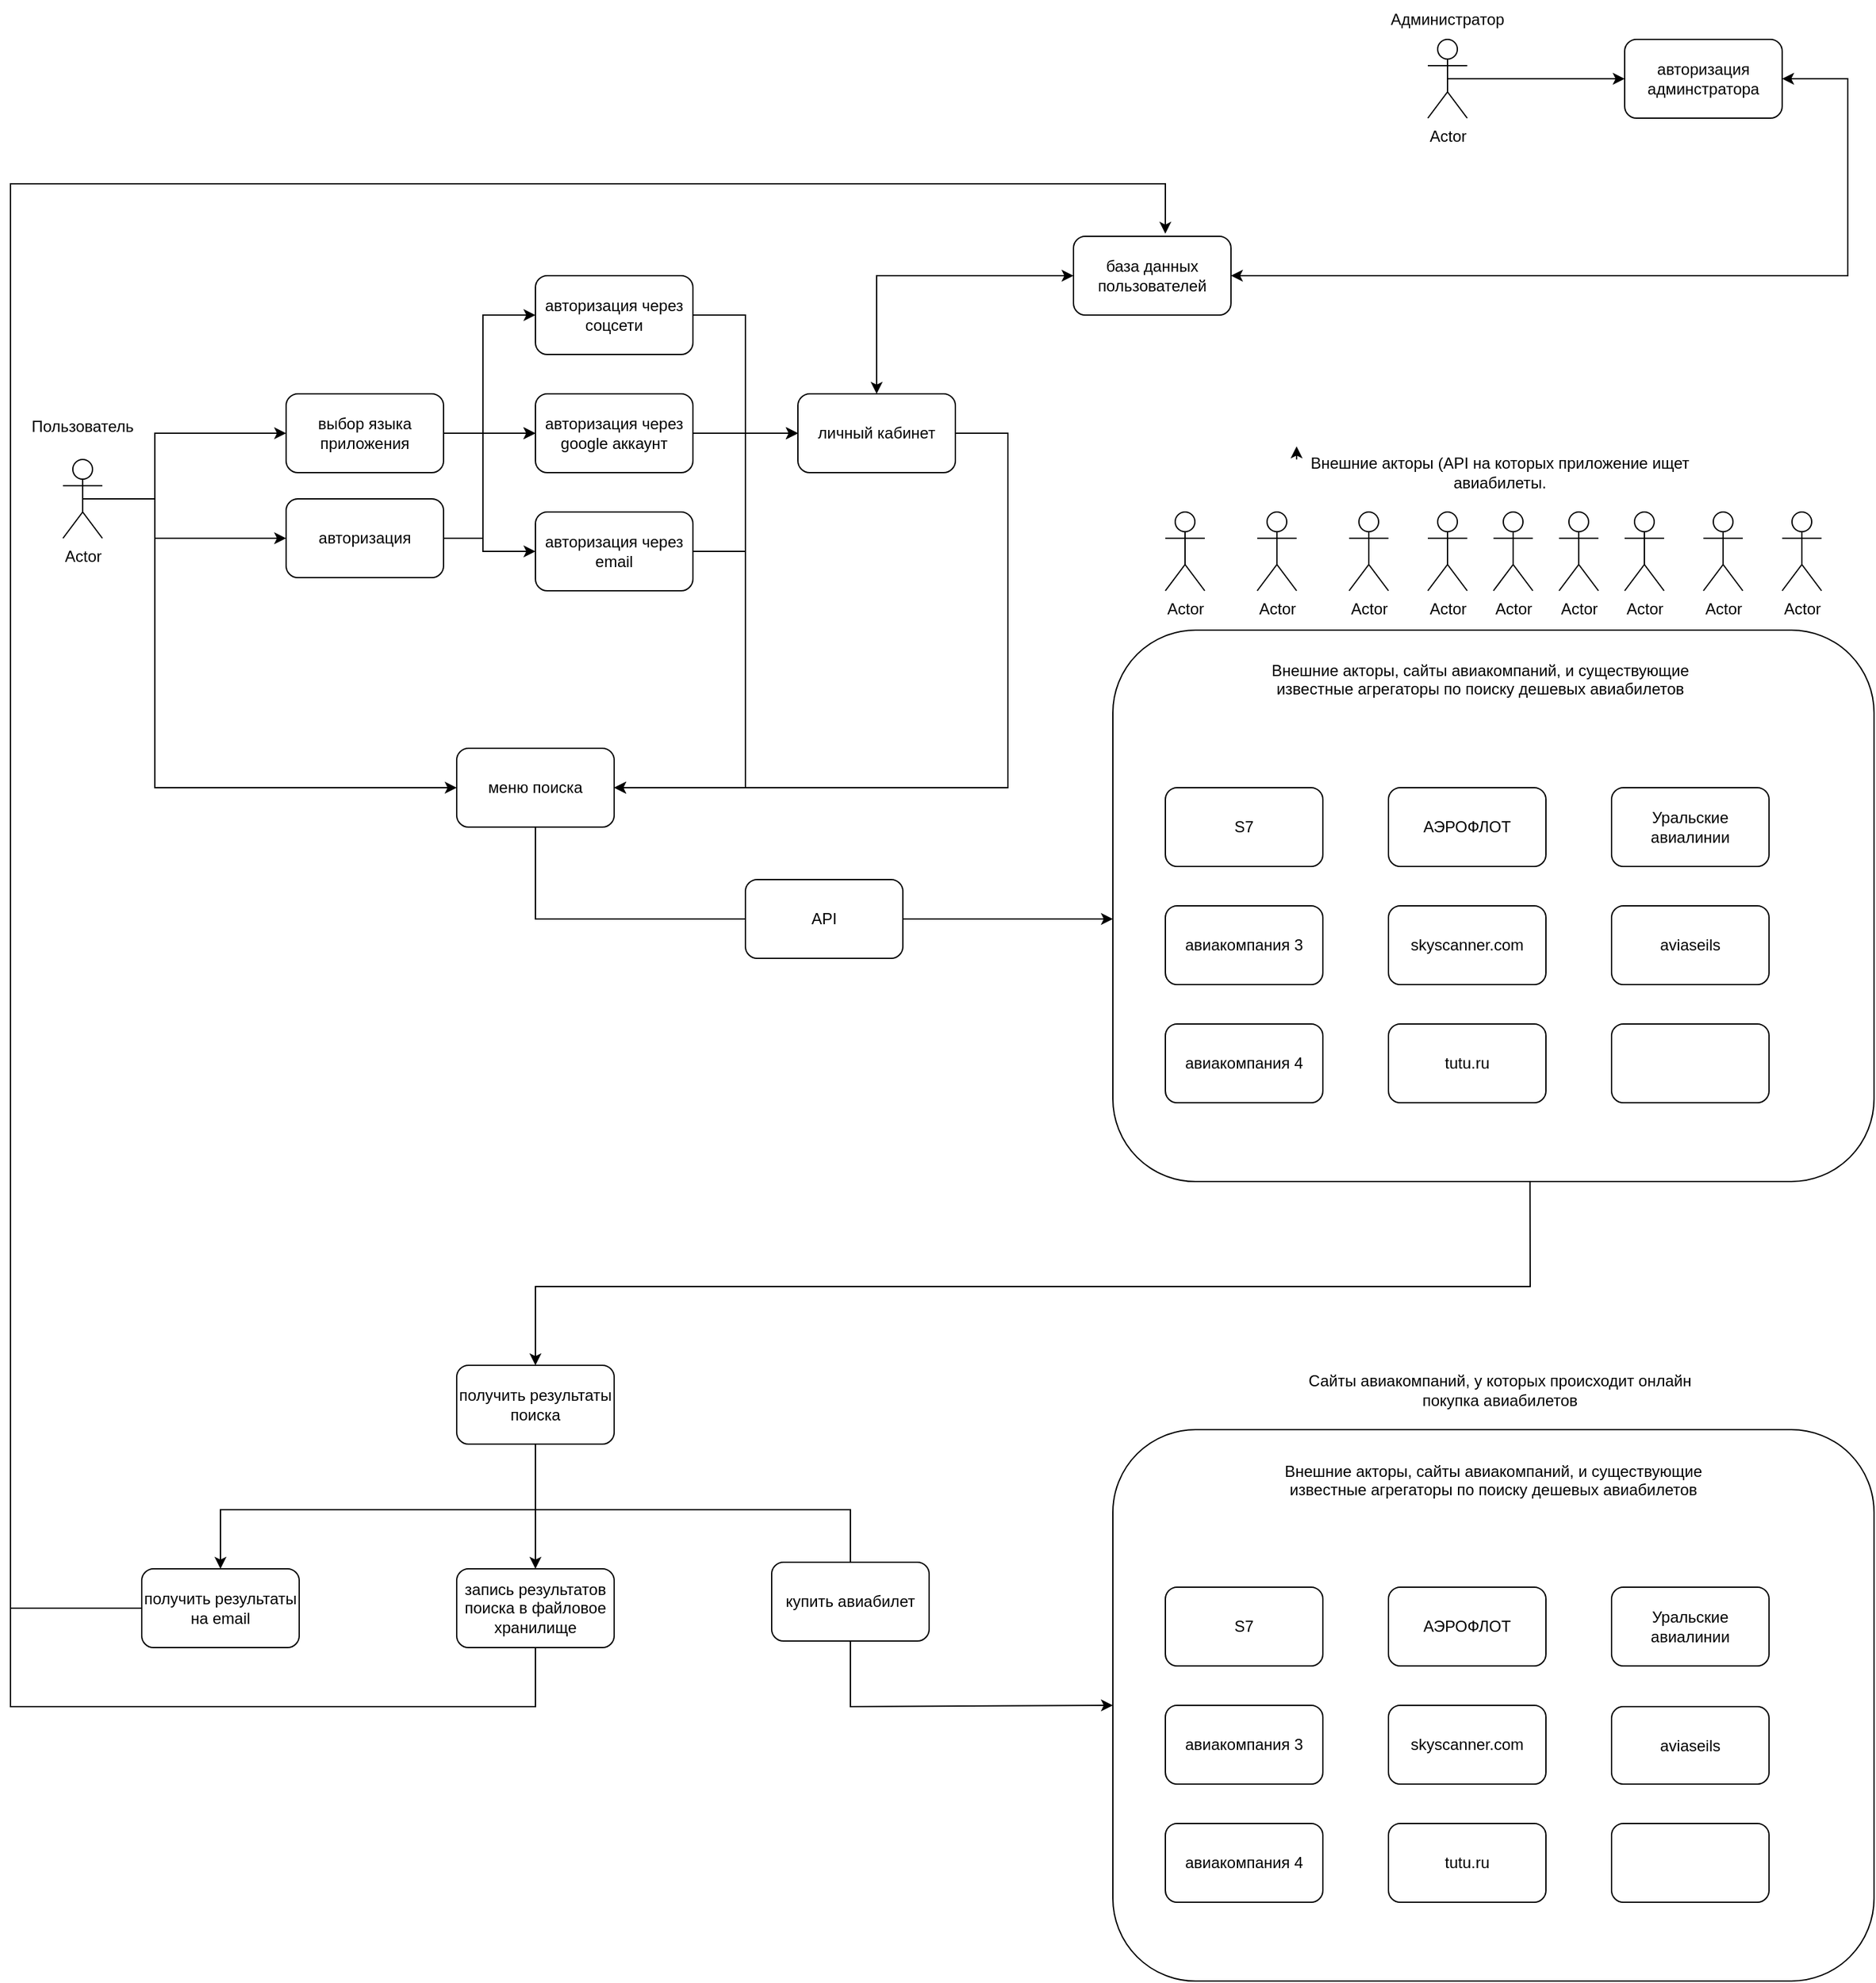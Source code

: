 <mxfile version="22.0.4" type="google">
  <diagram name="Страница — 1" id="ayIiPRhWR7hCKisW7bex">
    <mxGraphModel grid="1" page="1" gridSize="10" guides="1" tooltips="1" connect="1" arrows="1" fold="1" pageScale="1" pageWidth="827" pageHeight="1169" math="0" shadow="0">
      <root>
        <mxCell id="0" />
        <mxCell id="1" parent="0" />
        <mxCell id="Rtu0G7_exBjI5bwSWY3L-52" value="" style="rounded=1;whiteSpace=wrap;html=1;" vertex="1" parent="1">
          <mxGeometry x="880" y="180" width="580" height="420" as="geometry" />
        </mxCell>
        <mxCell id="Rtu0G7_exBjI5bwSWY3L-1" value="Actor" style="shape=umlActor;verticalLabelPosition=bottom;verticalAlign=top;html=1;outlineConnect=0;" vertex="1" parent="1">
          <mxGeometry x="80" y="50" width="30" height="60" as="geometry" />
        </mxCell>
        <mxCell id="Rtu0G7_exBjI5bwSWY3L-3" value="выбор языка приложения" style="rounded=1;whiteSpace=wrap;html=1;" vertex="1" parent="1">
          <mxGeometry x="250" width="120" height="60" as="geometry" />
        </mxCell>
        <mxCell id="Rtu0G7_exBjI5bwSWY3L-4" value="авторизация" style="rounded=1;whiteSpace=wrap;html=1;" vertex="1" parent="1">
          <mxGeometry x="250" y="80" width="120" height="60" as="geometry" />
        </mxCell>
        <mxCell id="Rtu0G7_exBjI5bwSWY3L-5" value="меню поиска" style="rounded=1;whiteSpace=wrap;html=1;" vertex="1" parent="1">
          <mxGeometry x="380" y="270" width="120" height="60" as="geometry" />
        </mxCell>
        <mxCell id="Rtu0G7_exBjI5bwSWY3L-7" value="" style="endArrow=classic;html=1;rounded=0;entryX=0;entryY=0.5;entryDx=0;entryDy=0;exitX=0.5;exitY=0.5;exitDx=0;exitDy=0;exitPerimeter=0;" edge="1" parent="1" source="Rtu0G7_exBjI5bwSWY3L-1" target="Rtu0G7_exBjI5bwSWY3L-3">
          <mxGeometry width="50" height="50" relative="1" as="geometry">
            <mxPoint x="150" y="80" as="sourcePoint" />
            <mxPoint x="60" y="90" as="targetPoint" />
            <Array as="points">
              <mxPoint x="150" y="80" />
              <mxPoint x="150" y="30" />
            </Array>
          </mxGeometry>
        </mxCell>
        <mxCell id="Rtu0G7_exBjI5bwSWY3L-8" value="" style="endArrow=classic;html=1;rounded=0;exitX=0.5;exitY=0.5;exitDx=0;exitDy=0;exitPerimeter=0;entryX=0;entryY=0.5;entryDx=0;entryDy=0;" edge="1" parent="1" source="Rtu0G7_exBjI5bwSWY3L-1" target="Rtu0G7_exBjI5bwSWY3L-4">
          <mxGeometry width="50" height="50" relative="1" as="geometry">
            <mxPoint x="390" y="230" as="sourcePoint" />
            <mxPoint x="440" y="180" as="targetPoint" />
            <Array as="points">
              <mxPoint x="150" y="80" />
              <mxPoint x="150" y="110" />
            </Array>
          </mxGeometry>
        </mxCell>
        <mxCell id="Rtu0G7_exBjI5bwSWY3L-9" value="" style="endArrow=classic;html=1;rounded=0;exitX=0.5;exitY=0.5;exitDx=0;exitDy=0;exitPerimeter=0;entryX=0;entryY=0.5;entryDx=0;entryDy=0;" edge="1" parent="1" source="Rtu0G7_exBjI5bwSWY3L-1" target="Rtu0G7_exBjI5bwSWY3L-5">
          <mxGeometry width="50" height="50" relative="1" as="geometry">
            <mxPoint x="390" y="230" as="sourcePoint" />
            <mxPoint x="440" y="180" as="targetPoint" />
            <Array as="points">
              <mxPoint x="150" y="80" />
              <mxPoint x="150" y="190" />
              <mxPoint x="150" y="300" />
            </Array>
          </mxGeometry>
        </mxCell>
        <mxCell id="Rtu0G7_exBjI5bwSWY3L-10" value="авторизация через соцсети" style="rounded=1;whiteSpace=wrap;html=1;" vertex="1" parent="1">
          <mxGeometry x="440" y="-90" width="120" height="60" as="geometry" />
        </mxCell>
        <mxCell id="Rtu0G7_exBjI5bwSWY3L-11" value="" style="endArrow=classic;html=1;rounded=0;exitX=1;exitY=0.5;exitDx=0;exitDy=0;entryX=0;entryY=0.5;entryDx=0;entryDy=0;" edge="1" parent="1" source="Rtu0G7_exBjI5bwSWY3L-4" target="Rtu0G7_exBjI5bwSWY3L-10">
          <mxGeometry width="50" height="50" relative="1" as="geometry">
            <mxPoint x="390" y="230" as="sourcePoint" />
            <mxPoint x="440" y="180" as="targetPoint" />
            <Array as="points">
              <mxPoint x="400" y="110" />
              <mxPoint x="400" y="-60" />
            </Array>
          </mxGeometry>
        </mxCell>
        <mxCell id="Rtu0G7_exBjI5bwSWY3L-12" value="авторизация через google аккаунт" style="rounded=1;whiteSpace=wrap;html=1;" vertex="1" parent="1">
          <mxGeometry x="440" width="120" height="60" as="geometry" />
        </mxCell>
        <mxCell id="Rtu0G7_exBjI5bwSWY3L-13" value="" style="endArrow=classic;html=1;rounded=0;entryX=0;entryY=0.5;entryDx=0;entryDy=0;exitX=1;exitY=0.5;exitDx=0;exitDy=0;" edge="1" parent="1" source="Rtu0G7_exBjI5bwSWY3L-4" target="Rtu0G7_exBjI5bwSWY3L-12">
          <mxGeometry width="50" height="50" relative="1" as="geometry">
            <mxPoint x="340" y="390" as="sourcePoint" />
            <mxPoint x="390" y="340" as="targetPoint" />
            <Array as="points">
              <mxPoint x="400" y="110" />
              <mxPoint x="400" y="30" />
            </Array>
          </mxGeometry>
        </mxCell>
        <mxCell id="Rtu0G7_exBjI5bwSWY3L-14" value="авторизация через email" style="rounded=1;whiteSpace=wrap;html=1;" vertex="1" parent="1">
          <mxGeometry x="440" y="90" width="120" height="60" as="geometry" />
        </mxCell>
        <mxCell id="Rtu0G7_exBjI5bwSWY3L-15" value="" style="endArrow=classic;html=1;rounded=0;entryX=0;entryY=0.5;entryDx=0;entryDy=0;" edge="1" parent="1" target="Rtu0G7_exBjI5bwSWY3L-14">
          <mxGeometry width="50" height="50" relative="1" as="geometry">
            <mxPoint x="370" y="110" as="sourcePoint" />
            <mxPoint x="180" y="320" as="targetPoint" />
            <Array as="points">
              <mxPoint x="400" y="110" />
              <mxPoint x="400" y="120" />
            </Array>
          </mxGeometry>
        </mxCell>
        <mxCell id="Rtu0G7_exBjI5bwSWY3L-16" value="" style="endArrow=classic;html=1;rounded=0;exitX=1;exitY=0.5;exitDx=0;exitDy=0;" edge="1" parent="1" source="Rtu0G7_exBjI5bwSWY3L-12" target="Rtu0G7_exBjI5bwSWY3L-17">
          <mxGeometry width="50" height="50" relative="1" as="geometry">
            <mxPoint x="590" y="80" as="sourcePoint" />
            <mxPoint x="640" y="30" as="targetPoint" />
          </mxGeometry>
        </mxCell>
        <mxCell id="Rtu0G7_exBjI5bwSWY3L-17" value="личный кабинет" style="rounded=1;whiteSpace=wrap;html=1;" vertex="1" parent="1">
          <mxGeometry x="640" width="120" height="60" as="geometry" />
        </mxCell>
        <mxCell id="Rtu0G7_exBjI5bwSWY3L-19" value="" style="endArrow=classic;html=1;rounded=0;exitX=1;exitY=0.5;exitDx=0;exitDy=0;entryX=0;entryY=0.5;entryDx=0;entryDy=0;" edge="1" parent="1" source="Rtu0G7_exBjI5bwSWY3L-10" target="Rtu0G7_exBjI5bwSWY3L-17">
          <mxGeometry width="50" height="50" relative="1" as="geometry">
            <mxPoint x="660" y="-90" as="sourcePoint" />
            <mxPoint x="710" y="-140" as="targetPoint" />
            <Array as="points">
              <mxPoint x="600" y="-60" />
              <mxPoint x="600" y="30" />
            </Array>
          </mxGeometry>
        </mxCell>
        <mxCell id="Rtu0G7_exBjI5bwSWY3L-20" value="" style="endArrow=classic;html=1;rounded=0;exitX=1;exitY=0.5;exitDx=0;exitDy=0;entryX=0;entryY=0.5;entryDx=0;entryDy=0;" edge="1" parent="1" source="Rtu0G7_exBjI5bwSWY3L-14" target="Rtu0G7_exBjI5bwSWY3L-17">
          <mxGeometry width="50" height="50" relative="1" as="geometry">
            <mxPoint x="610" y="210" as="sourcePoint" />
            <mxPoint x="730" y="100" as="targetPoint" />
            <Array as="points">
              <mxPoint x="600" y="120" />
              <mxPoint x="600" y="30" />
            </Array>
          </mxGeometry>
        </mxCell>
        <mxCell id="Rtu0G7_exBjI5bwSWY3L-22" value="" style="endArrow=classic;html=1;rounded=0;exitX=1;exitY=0.5;exitDx=0;exitDy=0;entryX=1;entryY=0.5;entryDx=0;entryDy=0;" edge="1" parent="1" source="Rtu0G7_exBjI5bwSWY3L-17" target="Rtu0G7_exBjI5bwSWY3L-5">
          <mxGeometry width="50" height="50" relative="1" as="geometry">
            <mxPoint x="820" y="20" as="sourcePoint" />
            <mxPoint x="540" y="260" as="targetPoint" />
            <Array as="points">
              <mxPoint x="800" y="30" />
              <mxPoint x="800" y="200" />
              <mxPoint x="800" y="300" />
              <mxPoint x="600" y="300" />
            </Array>
          </mxGeometry>
        </mxCell>
        <mxCell id="Rtu0G7_exBjI5bwSWY3L-23" value="" style="endArrow=classic;html=1;rounded=0;exitX=1;exitY=0.5;exitDx=0;exitDy=0;entryX=1;entryY=0.5;entryDx=0;entryDy=0;" edge="1" parent="1" source="Rtu0G7_exBjI5bwSWY3L-10" target="Rtu0G7_exBjI5bwSWY3L-5">
          <mxGeometry width="50" height="50" relative="1" as="geometry">
            <mxPoint x="40" y="260" as="sourcePoint" />
            <mxPoint x="540" y="300" as="targetPoint" />
            <Array as="points">
              <mxPoint x="600" y="-60" />
              <mxPoint x="600" y="300" />
            </Array>
          </mxGeometry>
        </mxCell>
        <mxCell id="Rtu0G7_exBjI5bwSWY3L-24" value="" style="endArrow=classic;html=1;rounded=0;exitX=1;exitY=0.5;exitDx=0;exitDy=0;" edge="1" parent="1" source="Rtu0G7_exBjI5bwSWY3L-3">
          <mxGeometry width="50" height="50" relative="1" as="geometry">
            <mxPoint x="20" y="280" as="sourcePoint" />
            <mxPoint x="440" y="30" as="targetPoint" />
          </mxGeometry>
        </mxCell>
        <mxCell id="Rtu0G7_exBjI5bwSWY3L-33" value="&lt;div&gt;получить результаты поиска&lt;/div&gt;" style="rounded=1;whiteSpace=wrap;html=1;" vertex="1" parent="1">
          <mxGeometry x="380" y="740" width="120" height="60" as="geometry" />
        </mxCell>
        <mxCell id="Rtu0G7_exBjI5bwSWY3L-36" value="" style="endArrow=classic;html=1;rounded=0;exitX=0.5;exitY=1;exitDx=0;exitDy=0;entryX=0.5;entryY=0;entryDx=0;entryDy=0;" edge="1" parent="1" source="Rtu0G7_exBjI5bwSWY3L-33" target="Rtu0G7_exBjI5bwSWY3L-37">
          <mxGeometry width="50" height="50" relative="1" as="geometry">
            <mxPoint x="140" y="790" as="sourcePoint" />
            <mxPoint x="214" y="897" as="targetPoint" />
            <Array as="points">
              <mxPoint x="440" y="850" />
              <mxPoint x="200" y="850" />
            </Array>
          </mxGeometry>
        </mxCell>
        <mxCell id="Rtu0G7_exBjI5bwSWY3L-37" value="получить результаты на email" style="rounded=1;whiteSpace=wrap;html=1;" vertex="1" parent="1">
          <mxGeometry x="140" y="895" width="120" height="60" as="geometry" />
        </mxCell>
        <mxCell id="Rtu0G7_exBjI5bwSWY3L-38" value="запись результатов поиска в файловое хранилище" style="rounded=1;whiteSpace=wrap;html=1;" vertex="1" parent="1">
          <mxGeometry x="380" y="895" width="120" height="60" as="geometry" />
        </mxCell>
        <mxCell id="Rtu0G7_exBjI5bwSWY3L-39" value="" style="endArrow=classic;html=1;rounded=0;exitX=0.5;exitY=1;exitDx=0;exitDy=0;entryX=0.5;entryY=0;entryDx=0;entryDy=0;" edge="1" parent="1" source="Rtu0G7_exBjI5bwSWY3L-33" target="Rtu0G7_exBjI5bwSWY3L-38">
          <mxGeometry width="50" height="50" relative="1" as="geometry">
            <mxPoint x="90" y="790" as="sourcePoint" />
            <mxPoint x="140" y="740" as="targetPoint" />
          </mxGeometry>
        </mxCell>
        <mxCell id="Rtu0G7_exBjI5bwSWY3L-41" value="" style="endArrow=classic;html=1;rounded=0;exitX=0.5;exitY=1;exitDx=0;exitDy=0;entryX=0;entryY=0.5;entryDx=0;entryDy=0;" edge="1" parent="1" source="Rtu0G7_exBjI5bwSWY3L-33" target="Rtu0G7_exBjI5bwSWY3L-60">
          <mxGeometry width="50" height="50" relative="1" as="geometry">
            <mxPoint x="140" y="770" as="sourcePoint" />
            <mxPoint x="680" y="895" as="targetPoint" />
            <Array as="points">
              <mxPoint x="440" y="850" />
              <mxPoint x="680" y="850" />
              <mxPoint x="680" y="1000" />
            </Array>
          </mxGeometry>
        </mxCell>
        <mxCell id="Rtu0G7_exBjI5bwSWY3L-43" value="АЭРОФЛОТ" style="rounded=1;whiteSpace=wrap;html=1;" vertex="1" parent="1">
          <mxGeometry x="1090" y="300" width="120" height="60" as="geometry" />
        </mxCell>
        <mxCell id="Rtu0G7_exBjI5bwSWY3L-44" value="авиакомпания 3" style="rounded=1;whiteSpace=wrap;html=1;" vertex="1" parent="1">
          <mxGeometry x="920" y="390" width="120" height="60" as="geometry" />
        </mxCell>
        <mxCell id="Rtu0G7_exBjI5bwSWY3L-45" value="S7" style="rounded=1;whiteSpace=wrap;html=1;" vertex="1" parent="1">
          <mxGeometry x="920" y="300" width="120" height="60" as="geometry" />
        </mxCell>
        <mxCell id="Rtu0G7_exBjI5bwSWY3L-46" value="Уральские авиалинии" style="rounded=1;whiteSpace=wrap;html=1;" vertex="1" parent="1">
          <mxGeometry x="1260" y="300" width="120" height="60" as="geometry" />
        </mxCell>
        <mxCell id="Rtu0G7_exBjI5bwSWY3L-47" value="skyscanner.com" style="rounded=1;whiteSpace=wrap;html=1;" vertex="1" parent="1">
          <mxGeometry x="1090" y="390" width="120" height="60" as="geometry" />
        </mxCell>
        <mxCell id="Rtu0G7_exBjI5bwSWY3L-48" value="aviaseils" style="rounded=1;whiteSpace=wrap;html=1;" vertex="1" parent="1">
          <mxGeometry x="1260" y="390" width="120" height="60" as="geometry" />
        </mxCell>
        <mxCell id="Rtu0G7_exBjI5bwSWY3L-49" value="авиакомпания 4" style="rounded=1;whiteSpace=wrap;html=1;" vertex="1" parent="1">
          <mxGeometry x="920" y="480" width="120" height="60" as="geometry" />
        </mxCell>
        <mxCell id="Rtu0G7_exBjI5bwSWY3L-50" value="tutu.ru" style="rounded=1;whiteSpace=wrap;html=1;" vertex="1" parent="1">
          <mxGeometry x="1090" y="480" width="120" height="60" as="geometry" />
        </mxCell>
        <mxCell id="Rtu0G7_exBjI5bwSWY3L-51" value="" style="rounded=1;whiteSpace=wrap;html=1;" vertex="1" parent="1">
          <mxGeometry x="1260" y="480" width="120" height="60" as="geometry" />
        </mxCell>
        <mxCell id="Rtu0G7_exBjI5bwSWY3L-53" value="&lt;div&gt;Внешние акторы, сайты авиакомпаний, и существующие известные агрегаторы по поиску дешевых авиабилетов&lt;/div&gt;&lt;div&gt;&lt;br&gt;&lt;/div&gt;" style="text;html=1;strokeColor=none;fillColor=none;align=center;verticalAlign=middle;whiteSpace=wrap;rounded=0;" vertex="1" parent="1">
          <mxGeometry x="980" y="170" width="360" height="110" as="geometry" />
        </mxCell>
        <mxCell id="Rtu0G7_exBjI5bwSWY3L-54" value="" style="endArrow=classic;html=1;rounded=0;exitX=0.5;exitY=1;exitDx=0;exitDy=0;" edge="1" parent="1" source="Rtu0G7_exBjI5bwSWY3L-5">
          <mxGeometry width="50" height="50" relative="1" as="geometry">
            <mxPoint x="450" y="450" as="sourcePoint" />
            <mxPoint x="880" y="400" as="targetPoint" />
            <Array as="points">
              <mxPoint x="440" y="400" />
            </Array>
          </mxGeometry>
        </mxCell>
        <mxCell id="Rtu0G7_exBjI5bwSWY3L-55" value="" style="endArrow=classic;html=1;rounded=0;exitX=0.548;exitY=1;exitDx=0;exitDy=0;exitPerimeter=0;entryX=0.5;entryY=0;entryDx=0;entryDy=0;" edge="1" parent="1" source="Rtu0G7_exBjI5bwSWY3L-52" target="Rtu0G7_exBjI5bwSWY3L-33">
          <mxGeometry width="50" height="50" relative="1" as="geometry">
            <mxPoint x="670" y="640" as="sourcePoint" />
            <mxPoint x="720" y="590" as="targetPoint" />
            <Array as="points">
              <mxPoint x="1198" y="680" />
              <mxPoint x="440" y="680" />
            </Array>
          </mxGeometry>
        </mxCell>
        <mxCell id="Rtu0G7_exBjI5bwSWY3L-58" value="API" style="rounded=1;whiteSpace=wrap;html=1;" vertex="1" parent="1">
          <mxGeometry x="600" y="370" width="120" height="60" as="geometry" />
        </mxCell>
        <mxCell id="Rtu0G7_exBjI5bwSWY3L-59" value="Actor" style="shape=umlActor;verticalLabelPosition=bottom;verticalAlign=top;html=1;outlineConnect=0;" vertex="1" parent="1">
          <mxGeometry x="1170" y="90" width="30" height="60" as="geometry" />
        </mxCell>
        <mxCell id="Rtu0G7_exBjI5bwSWY3L-60" value="" style="rounded=1;whiteSpace=wrap;html=1;" vertex="1" parent="1">
          <mxGeometry x="880" y="789" width="580" height="420" as="geometry" />
        </mxCell>
        <mxCell id="Rtu0G7_exBjI5bwSWY3L-61" value="АЭРОФЛОТ" style="rounded=1;whiteSpace=wrap;html=1;" vertex="1" parent="1">
          <mxGeometry x="1090" y="909" width="120" height="60" as="geometry" />
        </mxCell>
        <mxCell id="Rtu0G7_exBjI5bwSWY3L-62" value="авиакомпания 3" style="rounded=1;whiteSpace=wrap;html=1;" vertex="1" parent="1">
          <mxGeometry x="920" y="999" width="120" height="60" as="geometry" />
        </mxCell>
        <mxCell id="Rtu0G7_exBjI5bwSWY3L-63" value="S7" style="rounded=1;whiteSpace=wrap;html=1;" vertex="1" parent="1">
          <mxGeometry x="920" y="909" width="120" height="60" as="geometry" />
        </mxCell>
        <mxCell id="Rtu0G7_exBjI5bwSWY3L-64" value="Уральские авиалинии" style="rounded=1;whiteSpace=wrap;html=1;" vertex="1" parent="1">
          <mxGeometry x="1260" y="909" width="120" height="60" as="geometry" />
        </mxCell>
        <mxCell id="Rtu0G7_exBjI5bwSWY3L-65" value="skyscanner.com" style="rounded=1;whiteSpace=wrap;html=1;" vertex="1" parent="1">
          <mxGeometry x="1090" y="999" width="120" height="60" as="geometry" />
        </mxCell>
        <mxCell id="Rtu0G7_exBjI5bwSWY3L-66" value="aviaseils" style="rounded=1;whiteSpace=wrap;html=1;" vertex="1" parent="1">
          <mxGeometry x="1260" y="1000" width="120" height="59" as="geometry" />
        </mxCell>
        <mxCell id="Rtu0G7_exBjI5bwSWY3L-67" value="авиакомпания 4" style="rounded=1;whiteSpace=wrap;html=1;" vertex="1" parent="1">
          <mxGeometry x="920" y="1089" width="120" height="60" as="geometry" />
        </mxCell>
        <mxCell id="Rtu0G7_exBjI5bwSWY3L-68" value="tutu.ru" style="rounded=1;whiteSpace=wrap;html=1;" vertex="1" parent="1">
          <mxGeometry x="1090" y="1089" width="120" height="60" as="geometry" />
        </mxCell>
        <mxCell id="Rtu0G7_exBjI5bwSWY3L-69" value="" style="rounded=1;whiteSpace=wrap;html=1;" vertex="1" parent="1">
          <mxGeometry x="1260" y="1089" width="120" height="60" as="geometry" />
        </mxCell>
        <mxCell id="Rtu0G7_exBjI5bwSWY3L-70" value="&lt;div&gt;Внешние акторы, сайты авиакомпаний, и существующие известные агрегаторы по поиску дешевых авиабилетов&lt;/div&gt;&lt;div&gt;&lt;br&gt;&lt;/div&gt;" style="text;html=1;strokeColor=none;fillColor=none;align=center;verticalAlign=middle;whiteSpace=wrap;rounded=0;" vertex="1" parent="1">
          <mxGeometry x="990" y="780" width="360" height="110" as="geometry" />
        </mxCell>
        <mxCell id="Rtu0G7_exBjI5bwSWY3L-71" value="купить авиабилет" style="rounded=1;whiteSpace=wrap;html=1;" vertex="1" parent="1">
          <mxGeometry x="620" y="890" width="120" height="60" as="geometry" />
        </mxCell>
        <mxCell id="Rtu0G7_exBjI5bwSWY3L-72" value="Actor" style="shape=umlActor;verticalLabelPosition=bottom;verticalAlign=top;html=1;outlineConnect=0;" vertex="1" parent="1">
          <mxGeometry x="920" y="90" width="30" height="60" as="geometry" />
        </mxCell>
        <mxCell id="Rtu0G7_exBjI5bwSWY3L-73" value="Actor" style="shape=umlActor;verticalLabelPosition=bottom;verticalAlign=top;html=1;outlineConnect=0;" vertex="1" parent="1">
          <mxGeometry x="990" y="90" width="30" height="60" as="geometry" />
        </mxCell>
        <mxCell id="Rtu0G7_exBjI5bwSWY3L-74" value="Actor" style="shape=umlActor;verticalLabelPosition=bottom;verticalAlign=top;html=1;outlineConnect=0;" vertex="1" parent="1">
          <mxGeometry x="1060" y="90" width="30" height="60" as="geometry" />
        </mxCell>
        <mxCell id="Rtu0G7_exBjI5bwSWY3L-75" value="Actor" style="shape=umlActor;verticalLabelPosition=bottom;verticalAlign=top;html=1;outlineConnect=0;" vertex="1" parent="1">
          <mxGeometry x="1120" y="90" width="30" height="60" as="geometry" />
        </mxCell>
        <mxCell id="Rtu0G7_exBjI5bwSWY3L-76" value="Actor" style="shape=umlActor;verticalLabelPosition=bottom;verticalAlign=top;html=1;outlineConnect=0;" vertex="1" parent="1">
          <mxGeometry x="1220" y="90" width="30" height="60" as="geometry" />
        </mxCell>
        <mxCell id="Rtu0G7_exBjI5bwSWY3L-77" value="Actor" style="shape=umlActor;verticalLabelPosition=bottom;verticalAlign=top;html=1;outlineConnect=0;" vertex="1" parent="1">
          <mxGeometry x="1270" y="90" width="30" height="60" as="geometry" />
        </mxCell>
        <mxCell id="Rtu0G7_exBjI5bwSWY3L-78" value="Actor" style="shape=umlActor;verticalLabelPosition=bottom;verticalAlign=top;html=1;outlineConnect=0;" vertex="1" parent="1">
          <mxGeometry x="1330" y="90" width="30" height="60" as="geometry" />
        </mxCell>
        <mxCell id="Rtu0G7_exBjI5bwSWY3L-79" value="Actor" style="shape=umlActor;verticalLabelPosition=bottom;verticalAlign=top;html=1;outlineConnect=0;" vertex="1" parent="1">
          <mxGeometry x="1390" y="90" width="30" height="60" as="geometry" />
        </mxCell>
        <mxCell id="Rtu0G7_exBjI5bwSWY3L-85" value="Пользователь" style="text;html=1;strokeColor=none;fillColor=none;align=center;verticalAlign=middle;whiteSpace=wrap;rounded=0;" vertex="1" parent="1">
          <mxGeometry x="65" y="10" width="60" height="30" as="geometry" />
        </mxCell>
        <mxCell id="Rtu0G7_exBjI5bwSWY3L-86" value="Внешние акторы (API на которых приложение ищет авиабилеты." style="text;html=1;strokeColor=none;fillColor=none;align=center;verticalAlign=middle;whiteSpace=wrap;rounded=0;" vertex="1" parent="1">
          <mxGeometry x="1020" y="40" width="310" height="40" as="geometry" />
        </mxCell>
        <mxCell id="Rtu0G7_exBjI5bwSWY3L-87" style="edgeStyle=orthogonalEdgeStyle;rounded=0;orthogonalLoop=1;jettySize=auto;html=1;exitX=0;exitY=0.25;exitDx=0;exitDy=0;entryX=0;entryY=0;entryDx=0;entryDy=0;" edge="1" parent="1" source="Rtu0G7_exBjI5bwSWY3L-86" target="Rtu0G7_exBjI5bwSWY3L-86">
          <mxGeometry relative="1" as="geometry" />
        </mxCell>
        <mxCell id="Rtu0G7_exBjI5bwSWY3L-88" value="Сайты авиакомпаний, у которых происходит онлайн покупка авиабилетов" style="text;html=1;strokeColor=none;fillColor=none;align=center;verticalAlign=middle;whiteSpace=wrap;rounded=0;" vertex="1" parent="1">
          <mxGeometry x="1025" y="729" width="300" height="60" as="geometry" />
        </mxCell>
        <mxCell id="Rtu0G7_exBjI5bwSWY3L-89" value="база данных пользователей" style="rounded=1;whiteSpace=wrap;html=1;" vertex="1" parent="1">
          <mxGeometry x="850" y="-120" width="120" height="60" as="geometry" />
        </mxCell>
        <mxCell id="Rtu0G7_exBjI5bwSWY3L-90" value="" style="endArrow=classic;startArrow=classic;html=1;rounded=0;exitX=0.5;exitY=0;exitDx=0;exitDy=0;entryX=0;entryY=0.5;entryDx=0;entryDy=0;" edge="1" parent="1" source="Rtu0G7_exBjI5bwSWY3L-17" target="Rtu0G7_exBjI5bwSWY3L-89">
          <mxGeometry width="50" height="50" relative="1" as="geometry">
            <mxPoint x="700" y="-80" as="sourcePoint" />
            <mxPoint x="750" y="-130" as="targetPoint" />
            <Array as="points">
              <mxPoint x="700" y="-90" />
            </Array>
          </mxGeometry>
        </mxCell>
        <mxCell id="Rtu0G7_exBjI5bwSWY3L-91" value="" style="endArrow=classic;html=1;rounded=0;exitX=0;exitY=0.5;exitDx=0;exitDy=0;entryX=0.583;entryY=-0.033;entryDx=0;entryDy=0;entryPerimeter=0;" edge="1" parent="1" source="Rtu0G7_exBjI5bwSWY3L-37" target="Rtu0G7_exBjI5bwSWY3L-89">
          <mxGeometry width="50" height="50" relative="1" as="geometry">
            <mxPoint x="80" y="820" as="sourcePoint" />
            <mxPoint x="130" y="770" as="targetPoint" />
            <Array as="points">
              <mxPoint x="40" y="925" />
              <mxPoint x="40" y="-160" />
              <mxPoint x="390" y="-160" />
              <mxPoint x="920" y="-160" />
            </Array>
          </mxGeometry>
        </mxCell>
        <mxCell id="Rtu0G7_exBjI5bwSWY3L-93" value="" style="endArrow=none;html=1;rounded=0;entryX=0.5;entryY=1;entryDx=0;entryDy=0;" edge="1" parent="1" target="Rtu0G7_exBjI5bwSWY3L-38">
          <mxGeometry width="50" height="50" relative="1" as="geometry">
            <mxPoint x="40" y="925" as="sourcePoint" />
            <mxPoint x="440" y="1075" as="targetPoint" />
            <Array as="points">
              <mxPoint x="40" y="1000" />
              <mxPoint x="440" y="1000" />
            </Array>
          </mxGeometry>
        </mxCell>
        <mxCell id="Rtu0G7_exBjI5bwSWY3L-94" value="Actor" style="shape=umlActor;verticalLabelPosition=bottom;verticalAlign=top;html=1;outlineConnect=0;" vertex="1" parent="1">
          <mxGeometry x="1120" y="-270" width="30" height="60" as="geometry" />
        </mxCell>
        <mxCell id="Rtu0G7_exBjI5bwSWY3L-95" value="&lt;div&gt;Администратор&lt;/div&gt;" style="text;html=1;strokeColor=none;fillColor=none;align=center;verticalAlign=middle;whiteSpace=wrap;rounded=0;" vertex="1" parent="1">
          <mxGeometry x="1105" y="-300" width="60" height="30" as="geometry" />
        </mxCell>
        <mxCell id="Rtu0G7_exBjI5bwSWY3L-96" value="авторизация админстратора" style="rounded=1;whiteSpace=wrap;html=1;" vertex="1" parent="1">
          <mxGeometry x="1270" y="-270" width="120" height="60" as="geometry" />
        </mxCell>
        <mxCell id="Rtu0G7_exBjI5bwSWY3L-97" value="" style="endArrow=classic;startArrow=classic;html=1;rounded=0;entryX=1;entryY=0.5;entryDx=0;entryDy=0;exitX=1;exitY=0.5;exitDx=0;exitDy=0;" edge="1" parent="1" source="Rtu0G7_exBjI5bwSWY3L-89" target="Rtu0G7_exBjI5bwSWY3L-96">
          <mxGeometry width="50" height="50" relative="1" as="geometry">
            <mxPoint x="970" y="-200" as="sourcePoint" />
            <mxPoint x="1020" y="-250" as="targetPoint" />
            <Array as="points">
              <mxPoint x="1440" y="-90" />
              <mxPoint x="1440" y="-240" />
            </Array>
          </mxGeometry>
        </mxCell>
        <mxCell id="Rtu0G7_exBjI5bwSWY3L-98" value="" style="endArrow=classic;html=1;rounded=0;exitX=0.5;exitY=0.5;exitDx=0;exitDy=0;exitPerimeter=0;entryX=0;entryY=0.5;entryDx=0;entryDy=0;" edge="1" parent="1" source="Rtu0G7_exBjI5bwSWY3L-94" target="Rtu0G7_exBjI5bwSWY3L-96">
          <mxGeometry width="50" height="50" relative="1" as="geometry">
            <mxPoint x="1000" y="-300" as="sourcePoint" />
            <mxPoint x="1050" y="-350" as="targetPoint" />
          </mxGeometry>
        </mxCell>
      </root>
    </mxGraphModel>
  </diagram>
</mxfile>
